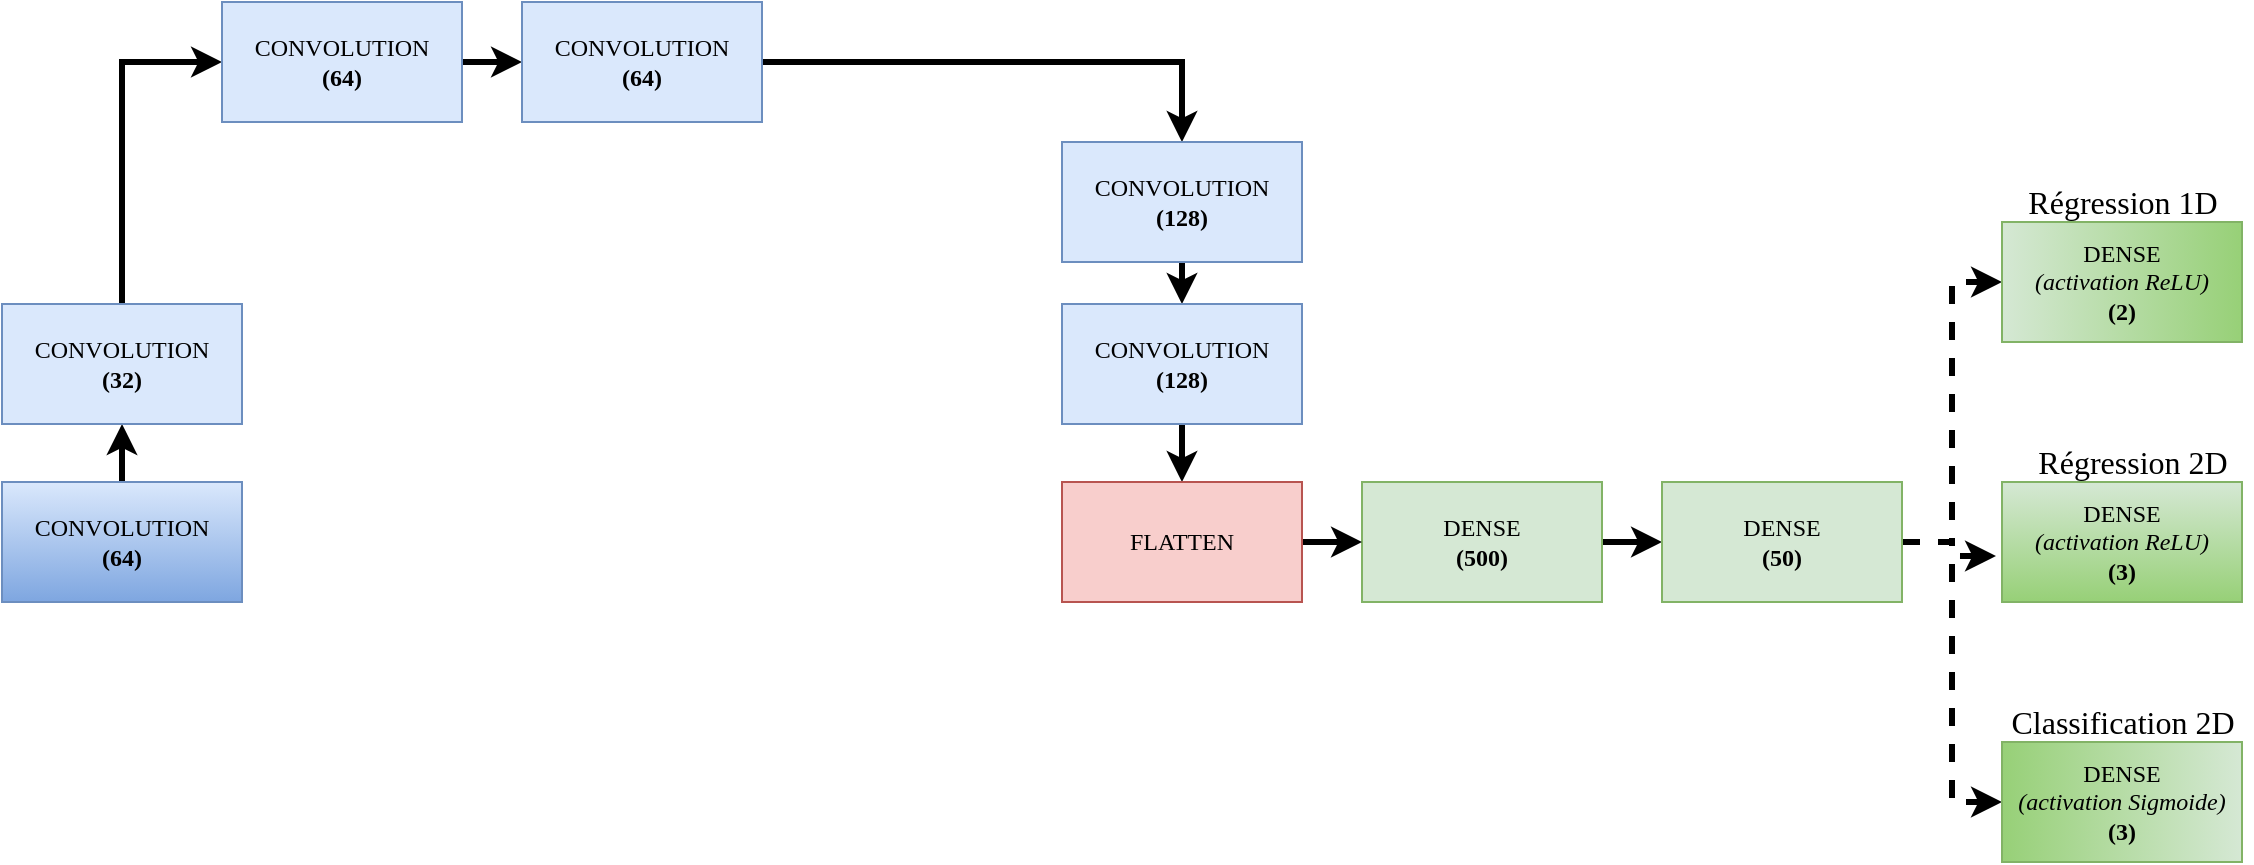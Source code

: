 <mxfile version="13.6.2" type="device" pages="2"><diagram id="00Otvtv3kpeO-yfdXEUo" name="Page-1"><mxGraphModel dx="1072" dy="125" grid="1" gridSize="10" guides="1" tooltips="1" connect="1" arrows="1" fold="1" page="1" pageScale="1" pageWidth="1169" pageHeight="827" math="0" shadow="0"><root><mxCell id="UKNlv2apCD9zDsKlRs_M-0"/><mxCell id="UKNlv2apCD9zDsKlRs_M-1" parent="UKNlv2apCD9zDsKlRs_M-0"/><mxCell id="UKNlv2apCD9zDsKlRs_M-2" style="edgeStyle=orthogonalEdgeStyle;rounded=0;orthogonalLoop=1;jettySize=auto;html=1;exitX=0.5;exitY=0;exitDx=0;exitDy=0;entryX=0.5;entryY=1;entryDx=0;entryDy=0;strokeWidth=3;" parent="UKNlv2apCD9zDsKlRs_M-1" source="UKNlv2apCD9zDsKlRs_M-3" target="UKNlv2apCD9zDsKlRs_M-5" edge="1"><mxGeometry relative="1" as="geometry"/></mxCell><mxCell id="UKNlv2apCD9zDsKlRs_M-3" value="&lt;font face=&quot;Iwona&quot;&gt;CONVOLUTION&lt;br&gt;&lt;b&gt;(64)&lt;/b&gt;&lt;br&gt;&lt;/font&gt;" style="rounded=0;whiteSpace=wrap;html=1;rotation=0;fillColor=#dae8fc;strokeColor=#6c8ebf;gradientColor=#7ea6e0;" parent="UKNlv2apCD9zDsKlRs_M-1" vertex="1"><mxGeometry x="40" y="1350" width="120" height="60" as="geometry"/></mxCell><mxCell id="UKNlv2apCD9zDsKlRs_M-23" style="edgeStyle=orthogonalEdgeStyle;rounded=0;orthogonalLoop=1;jettySize=auto;html=1;exitX=0.5;exitY=0;exitDx=0;exitDy=0;entryX=0;entryY=0.5;entryDx=0;entryDy=0;strokeWidth=3;" parent="UKNlv2apCD9zDsKlRs_M-1" source="UKNlv2apCD9zDsKlRs_M-5" target="UKNlv2apCD9zDsKlRs_M-7" edge="1"><mxGeometry relative="1" as="geometry"><mxPoint x="100" y="1240" as="targetPoint"/></mxGeometry></mxCell><mxCell id="UKNlv2apCD9zDsKlRs_M-5" value="&lt;span style=&quot;font-family: &amp;#34;iwona&amp;#34;&quot;&gt;CONVOLUTION&lt;/span&gt;&lt;font face=&quot;Iwona&quot;&gt;&lt;br&gt;&lt;b&gt;(32)&lt;/b&gt;&lt;br&gt;&lt;/font&gt;" style="rounded=0;whiteSpace=wrap;html=1;rotation=0;fillColor=#dae8fc;strokeColor=#6c8ebf;" parent="UKNlv2apCD9zDsKlRs_M-1" vertex="1"><mxGeometry x="40" y="1261" width="120" height="60" as="geometry"/></mxCell><mxCell id="UKNlv2apCD9zDsKlRs_M-6" style="edgeStyle=orthogonalEdgeStyle;rounded=0;orthogonalLoop=1;jettySize=auto;html=1;exitX=1;exitY=0.5;exitDx=0;exitDy=0;entryX=0;entryY=0.5;entryDx=0;entryDy=0;strokeWidth=3;" parent="UKNlv2apCD9zDsKlRs_M-1" source="UKNlv2apCD9zDsKlRs_M-7" target="UKNlv2apCD9zDsKlRs_M-9" edge="1"><mxGeometry relative="1" as="geometry"/></mxCell><mxCell id="UKNlv2apCD9zDsKlRs_M-7" value="&lt;span style=&quot;font-family: &amp;#34;iwona&amp;#34;&quot;&gt;CONVOLUTION&lt;/span&gt;&lt;font face=&quot;Iwona&quot;&gt;&lt;br&gt;&lt;/font&gt;&lt;b style=&quot;font-family: &amp;#34;iwona&amp;#34;&quot;&gt;(64)&lt;/b&gt;&lt;font face=&quot;Iwona&quot;&gt;&lt;br&gt;&lt;/font&gt;" style="rounded=0;whiteSpace=wrap;html=1;rotation=0;fillColor=#dae8fc;strokeColor=#6c8ebf;" parent="UKNlv2apCD9zDsKlRs_M-1" vertex="1"><mxGeometry x="150" y="1110" width="120" height="60" as="geometry"/></mxCell><mxCell id="UKNlv2apCD9zDsKlRs_M-25" style="edgeStyle=orthogonalEdgeStyle;rounded=0;orthogonalLoop=1;jettySize=auto;html=1;exitX=1;exitY=0.5;exitDx=0;exitDy=0;entryX=0.5;entryY=0;entryDx=0;entryDy=0;strokeWidth=3;" parent="UKNlv2apCD9zDsKlRs_M-1" source="UKNlv2apCD9zDsKlRs_M-9" target="UKNlv2apCD9zDsKlRs_M-11" edge="1"><mxGeometry relative="1" as="geometry"><mxPoint x="450" y="1140" as="targetPoint"/></mxGeometry></mxCell><mxCell id="UKNlv2apCD9zDsKlRs_M-9" value="&lt;span style=&quot;font-family: &amp;#34;iwona&amp;#34;&quot;&gt;CONVOLUTION&lt;/span&gt;&lt;font face=&quot;Iwona&quot;&gt;&lt;br&gt;&lt;/font&gt;&lt;b style=&quot;font-family: &amp;#34;iwona&amp;#34;&quot;&gt;(64)&lt;/b&gt;&lt;font face=&quot;Iwona&quot;&gt;&lt;br&gt;&lt;/font&gt;" style="rounded=0;whiteSpace=wrap;html=1;rotation=0;fillColor=#dae8fc;strokeColor=#6c8ebf;" parent="UKNlv2apCD9zDsKlRs_M-1" vertex="1"><mxGeometry x="300" y="1110" width="120" height="60" as="geometry"/></mxCell><mxCell id="UKNlv2apCD9zDsKlRs_M-10" style="edgeStyle=orthogonalEdgeStyle;rounded=0;orthogonalLoop=1;jettySize=auto;html=1;exitX=0.5;exitY=1;exitDx=0;exitDy=0;entryX=0.5;entryY=0;entryDx=0;entryDy=0;strokeWidth=3;" parent="UKNlv2apCD9zDsKlRs_M-1" source="UKNlv2apCD9zDsKlRs_M-11" target="UKNlv2apCD9zDsKlRs_M-13" edge="1"><mxGeometry relative="1" as="geometry"/></mxCell><mxCell id="UKNlv2apCD9zDsKlRs_M-11" value="&lt;span style=&quot;font-family: &amp;#34;iwona&amp;#34;&quot;&gt;CONVOLUTION&lt;/span&gt;&lt;font face=&quot;Iwona&quot;&gt;&lt;br&gt;&lt;/font&gt;&lt;b style=&quot;font-family: &amp;#34;iwona&amp;#34;&quot;&gt;(128)&lt;/b&gt;&lt;font face=&quot;Iwona&quot;&gt;&lt;br&gt;&lt;/font&gt;" style="rounded=0;whiteSpace=wrap;html=1;rotation=0;fillColor=#dae8fc;strokeColor=#6c8ebf;" parent="UKNlv2apCD9zDsKlRs_M-1" vertex="1"><mxGeometry x="570" y="1180" width="120" height="60" as="geometry"/></mxCell><mxCell id="UKNlv2apCD9zDsKlRs_M-12" style="edgeStyle=orthogonalEdgeStyle;rounded=0;orthogonalLoop=1;jettySize=auto;html=1;exitX=0.5;exitY=1;exitDx=0;exitDy=0;entryX=0.5;entryY=0;entryDx=0;entryDy=0;strokeWidth=3;" parent="UKNlv2apCD9zDsKlRs_M-1" source="UKNlv2apCD9zDsKlRs_M-13" target="UKNlv2apCD9zDsKlRs_M-19" edge="1"><mxGeometry relative="1" as="geometry"/></mxCell><mxCell id="UKNlv2apCD9zDsKlRs_M-13" value="&lt;span style=&quot;font-family: &amp;#34;iwona&amp;#34;&quot;&gt;CONVOLUTION&lt;/span&gt;&lt;font face=&quot;Iwona&quot;&gt;&lt;br&gt;&lt;/font&gt;&lt;b style=&quot;font-family: &amp;#34;iwona&amp;#34;&quot;&gt;(128)&lt;/b&gt;&lt;font face=&quot;Iwona&quot;&gt;&lt;br&gt;&lt;/font&gt;" style="rounded=0;whiteSpace=wrap;html=1;rotation=0;fillColor=#dae8fc;strokeColor=#6c8ebf;" parent="UKNlv2apCD9zDsKlRs_M-1" vertex="1"><mxGeometry x="570" y="1261" width="120" height="60" as="geometry"/></mxCell><mxCell id="UKNlv2apCD9zDsKlRs_M-14" style="edgeStyle=orthogonalEdgeStyle;rounded=0;orthogonalLoop=1;jettySize=auto;html=1;exitX=1;exitY=0.5;exitDx=0;exitDy=0;entryX=0;entryY=0.5;entryDx=0;entryDy=0;strokeWidth=3;" parent="UKNlv2apCD9zDsKlRs_M-1" source="UKNlv2apCD9zDsKlRs_M-15" target="UKNlv2apCD9zDsKlRs_M-17" edge="1"><mxGeometry relative="1" as="geometry"/></mxCell><mxCell id="UKNlv2apCD9zDsKlRs_M-15" value="&lt;font face=&quot;Iwona&quot;&gt;DENSE&lt;br&gt;&lt;/font&gt;&lt;b style=&quot;font-family: &amp;#34;iwona&amp;#34;&quot;&gt;(500)&lt;/b&gt;&lt;font face=&quot;Iwona&quot;&gt;&lt;br&gt;&lt;/font&gt;" style="rounded=0;whiteSpace=wrap;html=1;rotation=0;fillColor=#d5e8d4;strokeColor=#82b366;" parent="UKNlv2apCD9zDsKlRs_M-1" vertex="1"><mxGeometry x="720" y="1350" width="120" height="60" as="geometry"/></mxCell><mxCell id="UKNlv2apCD9zDsKlRs_M-16" style="edgeStyle=orthogonalEdgeStyle;rounded=0;orthogonalLoop=1;jettySize=auto;html=1;exitX=1;exitY=0.5;exitDx=0;exitDy=0;entryX=0;entryY=0.5;entryDx=0;entryDy=0;strokeWidth=3;dashed=1;" parent="UKNlv2apCD9zDsKlRs_M-1" source="UKNlv2apCD9zDsKlRs_M-17" target="UKNlv2apCD9zDsKlRs_M-20" edge="1"><mxGeometry relative="1" as="geometry"/></mxCell><mxCell id="lGXHV72DuJl9iOoLBFFi-2" style="edgeStyle=orthogonalEdgeStyle;rounded=0;orthogonalLoop=1;jettySize=auto;html=1;exitX=1;exitY=0.5;exitDx=0;exitDy=0;entryX=-0.025;entryY=0.617;entryDx=0;entryDy=0;entryPerimeter=0;dashed=1;strokeWidth=3;" parent="UKNlv2apCD9zDsKlRs_M-1" source="UKNlv2apCD9zDsKlRs_M-17" target="lGXHV72DuJl9iOoLBFFi-0" edge="1"><mxGeometry relative="1" as="geometry"/></mxCell><mxCell id="lGXHV72DuJl9iOoLBFFi-3" style="edgeStyle=orthogonalEdgeStyle;rounded=0;orthogonalLoop=1;jettySize=auto;html=1;exitX=1;exitY=0.5;exitDx=0;exitDy=0;entryX=0;entryY=0.5;entryDx=0;entryDy=0;dashed=1;strokeWidth=3;" parent="UKNlv2apCD9zDsKlRs_M-1" source="UKNlv2apCD9zDsKlRs_M-17" target="lGXHV72DuJl9iOoLBFFi-1" edge="1"><mxGeometry relative="1" as="geometry"/></mxCell><mxCell id="UKNlv2apCD9zDsKlRs_M-17" value="&lt;font face=&quot;Iwona&quot;&gt;DENSE&lt;br&gt;&lt;/font&gt;&lt;b style=&quot;font-family: &amp;#34;iwona&amp;#34;&quot;&gt;(50)&lt;/b&gt;&lt;font face=&quot;Iwona&quot;&gt;&lt;br&gt;&lt;/font&gt;" style="rounded=0;whiteSpace=wrap;html=1;rotation=0;fillColor=#d5e8d4;strokeColor=#82b366;" parent="UKNlv2apCD9zDsKlRs_M-1" vertex="1"><mxGeometry x="870" y="1350" width="120" height="60" as="geometry"/></mxCell><mxCell id="UKNlv2apCD9zDsKlRs_M-18" style="edgeStyle=orthogonalEdgeStyle;rounded=0;orthogonalLoop=1;jettySize=auto;html=1;exitX=1;exitY=0.5;exitDx=0;exitDy=0;entryX=0;entryY=0.5;entryDx=0;entryDy=0;strokeWidth=3;" parent="UKNlv2apCD9zDsKlRs_M-1" source="UKNlv2apCD9zDsKlRs_M-19" target="UKNlv2apCD9zDsKlRs_M-15" edge="1"><mxGeometry relative="1" as="geometry"/></mxCell><mxCell id="UKNlv2apCD9zDsKlRs_M-19" value="&lt;font face=&quot;Iwona&quot;&gt;FLATTEN&lt;/font&gt;" style="rounded=0;whiteSpace=wrap;html=1;rotation=0;fillColor=#f8cecc;strokeColor=#b85450;" parent="UKNlv2apCD9zDsKlRs_M-1" vertex="1"><mxGeometry x="570" y="1350" width="120" height="60" as="geometry"/></mxCell><mxCell id="UKNlv2apCD9zDsKlRs_M-20" value="&lt;font face=&quot;Iwona&quot;&gt;DENSE&lt;br&gt;&lt;i&gt;(activation ReLU)&lt;br&gt;&lt;/i&gt;&lt;/font&gt;&lt;b style=&quot;font-family: &amp;#34;iwona&amp;#34;&quot;&gt;(2)&lt;/b&gt;&lt;font face=&quot;Iwona&quot;&gt;&lt;i&gt;&lt;br&gt;&lt;/i&gt;&lt;/font&gt;" style="rounded=0;whiteSpace=wrap;html=1;rotation=0;fillColor=#d5e8d4;strokeColor=#82b366;gradientColor=#97d077;gradientDirection=east;" parent="UKNlv2apCD9zDsKlRs_M-1" vertex="1"><mxGeometry x="1040" y="1220" width="120" height="60" as="geometry"/></mxCell><mxCell id="lGXHV72DuJl9iOoLBFFi-0" value="&lt;font face=&quot;Iwona&quot;&gt;DENSE&lt;br&gt;&lt;/font&gt;&lt;i style=&quot;font-family: &amp;#34;iwona&amp;#34;&quot;&gt;(activation ReLU)&lt;/i&gt;&lt;font face=&quot;Iwona&quot;&gt;&lt;i&gt;&lt;br&gt;&lt;/i&gt;&lt;/font&gt;&lt;b style=&quot;font-family: &amp;#34;iwona&amp;#34;&quot;&gt;(3)&lt;/b&gt;&lt;font face=&quot;Iwona&quot;&gt;&lt;i&gt;&lt;br&gt;&lt;/i&gt;&lt;/font&gt;" style="rounded=0;whiteSpace=wrap;html=1;rotation=0;fillColor=#d5e8d4;strokeColor=#82b366;gradientColor=#97d077;" parent="UKNlv2apCD9zDsKlRs_M-1" vertex="1"><mxGeometry x="1040" y="1350" width="120" height="60" as="geometry"/></mxCell><mxCell id="lGXHV72DuJl9iOoLBFFi-1" value="&lt;font face=&quot;Iwona&quot;&gt;DENSE&lt;br&gt;&lt;/font&gt;&lt;i style=&quot;font-family: &amp;#34;iwona&amp;#34;&quot;&gt;(activation Sigmoide)&lt;/i&gt;&lt;font face=&quot;Iwona&quot;&gt;&lt;i&gt;&lt;br&gt;&lt;/i&gt;&lt;/font&gt;&lt;b style=&quot;font-family: &amp;#34;iwona&amp;#34;&quot;&gt;(3)&lt;/b&gt;&lt;font face=&quot;Iwona&quot;&gt;&lt;i&gt;&lt;br&gt;&lt;/i&gt;&lt;/font&gt;" style="rounded=0;whiteSpace=wrap;html=1;rotation=0;fillColor=#d5e8d4;strokeColor=#82b366;gradientColor=#97d077;gradientDirection=west;" parent="UKNlv2apCD9zDsKlRs_M-1" vertex="1"><mxGeometry x="1040" y="1480" width="120" height="60" as="geometry"/></mxCell><mxCell id="lGXHV72DuJl9iOoLBFFi-4" value="&lt;font face=&quot;Iwona&quot; style=&quot;font-size: 16px&quot;&gt;Régression 1D&lt;/font&gt;" style="text;html=1;align=center;verticalAlign=middle;resizable=0;points=[];autosize=1;" parent="UKNlv2apCD9zDsKlRs_M-1" vertex="1"><mxGeometry x="1040" y="1200" width="120" height="20" as="geometry"/></mxCell><mxCell id="lGXHV72DuJl9iOoLBFFi-5" value="&lt;font face=&quot;Iwona&quot; style=&quot;font-size: 16px&quot;&gt;Régression 2D&lt;/font&gt;" style="text;html=1;align=center;verticalAlign=middle;resizable=0;points=[];autosize=1;" parent="UKNlv2apCD9zDsKlRs_M-1" vertex="1"><mxGeometry x="1045" y="1330" width="120" height="20" as="geometry"/></mxCell><mxCell id="lGXHV72DuJl9iOoLBFFi-6" value="&lt;font face=&quot;Iwona&quot; style=&quot;font-size: 16px&quot;&gt;Classification 2D&lt;/font&gt;" style="text;html=1;align=center;verticalAlign=middle;resizable=0;points=[];autosize=1;" parent="UKNlv2apCD9zDsKlRs_M-1" vertex="1"><mxGeometry x="1035" y="1460" width="130" height="20" as="geometry"/></mxCell></root></mxGraphModel></diagram><diagram id="0EW_c9BP7bmkgiEVMeh-" name="Page-2"><mxGraphModel dx="1072" dy="125" grid="1" gridSize="10" guides="1" tooltips="1" connect="1" arrows="1" fold="1" page="1" pageScale="1" pageWidth="1169" pageHeight="827" math="0" shadow="0"><root><mxCell id="0"/><mxCell id="1" parent="0"/><mxCell id="5w7G6gvOBZola3X3LOAQ-1" style="edgeStyle=orthogonalEdgeStyle;rounded=0;orthogonalLoop=1;jettySize=auto;html=1;exitX=0.5;exitY=0;exitDx=0;exitDy=0;entryX=0.5;entryY=1;entryDx=0;entryDy=0;strokeWidth=3;" parent="1" source="5w7G6gvOBZola3X3LOAQ-2" target="5w7G6gvOBZola3X3LOAQ-4" edge="1"><mxGeometry relative="1" as="geometry"/></mxCell><mxCell id="5w7G6gvOBZola3X3LOAQ-2" value="&lt;font face=&quot;Iwona&quot;&gt;CONVOLUTION&lt;br&gt;&lt;i&gt;(couche d'entrée)&lt;/i&gt;&lt;br&gt;&lt;b&gt;(64)&lt;/b&gt;&lt;br&gt;&lt;/font&gt;" style="rounded=0;whiteSpace=wrap;html=1;rotation=0;fillColor=#dae8fc;strokeColor=#6c8ebf;gradientColor=#7ea6e0;" parent="1" vertex="1"><mxGeometry x="40" y="1350" width="120" height="60" as="geometry"/></mxCell><mxCell id="5w7G6gvOBZola3X3LOAQ-3" style="edgeStyle=orthogonalEdgeStyle;rounded=0;orthogonalLoop=1;jettySize=auto;html=1;exitX=0.5;exitY=0;exitDx=0;exitDy=0;entryX=0;entryY=0.5;entryDx=0;entryDy=0;strokeWidth=3;" parent="1" source="5w7G6gvOBZola3X3LOAQ-4" target="5w7G6gvOBZola3X3LOAQ-6" edge="1"><mxGeometry relative="1" as="geometry"><mxPoint x="100" y="1240" as="targetPoint"/></mxGeometry></mxCell><mxCell id="5w7G6gvOBZola3X3LOAQ-4" value="&lt;span style=&quot;font-family: &amp;#34;iwona&amp;#34;&quot;&gt;CONVOLUTION&lt;/span&gt;&lt;font face=&quot;Iwona&quot;&gt;&lt;br&gt;&lt;b&gt;(32)&lt;/b&gt;&lt;br&gt;&lt;/font&gt;" style="rounded=0;whiteSpace=wrap;html=1;rotation=0;fillColor=#dae8fc;strokeColor=#6c8ebf;" parent="1" vertex="1"><mxGeometry x="40" y="1261" width="120" height="60" as="geometry"/></mxCell><mxCell id="5w7G6gvOBZola3X3LOAQ-5" style="edgeStyle=orthogonalEdgeStyle;rounded=0;orthogonalLoop=1;jettySize=auto;html=1;exitX=1;exitY=0.5;exitDx=0;exitDy=0;entryX=0;entryY=0.5;entryDx=0;entryDy=0;strokeWidth=3;" parent="1" source="5w7G6gvOBZola3X3LOAQ-6" target="5w7G6gvOBZola3X3LOAQ-8" edge="1"><mxGeometry relative="1" as="geometry"/></mxCell><mxCell id="5w7G6gvOBZola3X3LOAQ-6" value="&lt;span style=&quot;font-family: &amp;#34;iwona&amp;#34;&quot;&gt;CONVOLUTION&lt;/span&gt;&lt;font face=&quot;Iwona&quot;&gt;&lt;br&gt;&lt;/font&gt;&lt;b style=&quot;font-family: &amp;#34;iwona&amp;#34;&quot;&gt;(64)&lt;/b&gt;&lt;font face=&quot;Iwona&quot;&gt;&lt;br&gt;&lt;/font&gt;" style="rounded=0;whiteSpace=wrap;html=1;rotation=0;fillColor=#dae8fc;strokeColor=#6c8ebf;" parent="1" vertex="1"><mxGeometry x="150" y="1110" width="120" height="60" as="geometry"/></mxCell><mxCell id="5w7G6gvOBZola3X3LOAQ-7" style="edgeStyle=orthogonalEdgeStyle;rounded=0;orthogonalLoop=1;jettySize=auto;html=1;exitX=1;exitY=0.5;exitDx=0;exitDy=0;entryX=0.5;entryY=0;entryDx=0;entryDy=0;strokeWidth=3;" parent="1" source="5w7G6gvOBZola3X3LOAQ-8" target="5w7G6gvOBZola3X3LOAQ-10" edge="1"><mxGeometry relative="1" as="geometry"><mxPoint x="450" y="1140" as="targetPoint"/></mxGeometry></mxCell><mxCell id="5w7G6gvOBZola3X3LOAQ-8" value="&lt;span style=&quot;font-family: &amp;#34;iwona&amp;#34;&quot;&gt;CONVOLUTION&lt;/span&gt;&lt;font face=&quot;Iwona&quot;&gt;&lt;br&gt;&lt;/font&gt;&lt;b style=&quot;font-family: &amp;#34;iwona&amp;#34;&quot;&gt;(64)&lt;/b&gt;&lt;font face=&quot;Iwona&quot;&gt;&lt;br&gt;&lt;/font&gt;" style="rounded=0;whiteSpace=wrap;html=1;rotation=0;fillColor=#dae8fc;strokeColor=#6c8ebf;" parent="1" vertex="1"><mxGeometry x="300" y="1110" width="120" height="60" as="geometry"/></mxCell><mxCell id="5w7G6gvOBZola3X3LOAQ-9" style="edgeStyle=orthogonalEdgeStyle;rounded=0;orthogonalLoop=1;jettySize=auto;html=1;exitX=0.5;exitY=1;exitDx=0;exitDy=0;entryX=0.5;entryY=0;entryDx=0;entryDy=0;strokeWidth=3;" parent="1" source="5w7G6gvOBZola3X3LOAQ-10" target="5w7G6gvOBZola3X3LOAQ-12" edge="1"><mxGeometry relative="1" as="geometry"/></mxCell><mxCell id="5w7G6gvOBZola3X3LOAQ-10" value="&lt;span style=&quot;font-family: &amp;#34;iwona&amp;#34;&quot;&gt;CONVOLUTION&lt;/span&gt;&lt;font face=&quot;Iwona&quot;&gt;&lt;br&gt;&lt;/font&gt;&lt;b style=&quot;font-family: &amp;#34;iwona&amp;#34;&quot;&gt;(128)&lt;/b&gt;&lt;font face=&quot;Iwona&quot;&gt;&lt;br&gt;&lt;/font&gt;" style="rounded=0;whiteSpace=wrap;html=1;rotation=0;fillColor=#dae8fc;strokeColor=#6c8ebf;" parent="1" vertex="1"><mxGeometry x="570" y="1180" width="120" height="60" as="geometry"/></mxCell><mxCell id="5w7G6gvOBZola3X3LOAQ-11" style="edgeStyle=orthogonalEdgeStyle;rounded=0;orthogonalLoop=1;jettySize=auto;html=1;exitX=0.5;exitY=1;exitDx=0;exitDy=0;entryX=0.5;entryY=0;entryDx=0;entryDy=0;strokeWidth=3;" parent="1" source="5w7G6gvOBZola3X3LOAQ-12" target="5w7G6gvOBZola3X3LOAQ-18" edge="1"><mxGeometry relative="1" as="geometry"/></mxCell><mxCell id="5w7G6gvOBZola3X3LOAQ-12" value="&lt;span style=&quot;font-family: &amp;#34;iwona&amp;#34;&quot;&gt;CONVOLUTION&lt;/span&gt;&lt;font face=&quot;Iwona&quot;&gt;&lt;br&gt;&lt;/font&gt;&lt;b style=&quot;font-family: &amp;#34;iwona&amp;#34;&quot;&gt;(128)&lt;/b&gt;&lt;font face=&quot;Iwona&quot;&gt;&lt;br&gt;&lt;/font&gt;" style="rounded=0;whiteSpace=wrap;html=1;rotation=0;fillColor=#dae8fc;strokeColor=#6c8ebf;" parent="1" vertex="1"><mxGeometry x="570" y="1261" width="120" height="60" as="geometry"/></mxCell><mxCell id="5w7G6gvOBZola3X3LOAQ-13" style="edgeStyle=orthogonalEdgeStyle;rounded=0;orthogonalLoop=1;jettySize=auto;html=1;exitX=1;exitY=0.5;exitDx=0;exitDy=0;entryX=0;entryY=0.5;entryDx=0;entryDy=0;strokeWidth=3;" parent="1" source="5w7G6gvOBZola3X3LOAQ-14" target="5w7G6gvOBZola3X3LOAQ-16" edge="1"><mxGeometry relative="1" as="geometry"/></mxCell><mxCell id="5w7G6gvOBZola3X3LOAQ-14" value="&lt;font face=&quot;Iwona&quot;&gt;DENSE&lt;br&gt;&lt;/font&gt;&lt;b style=&quot;font-family: &amp;#34;iwona&amp;#34;&quot;&gt;(500)&lt;/b&gt;&lt;font face=&quot;Iwona&quot;&gt;&lt;br&gt;&lt;/font&gt;" style="rounded=0;whiteSpace=wrap;html=1;rotation=0;fillColor=#d5e8d4;strokeColor=#82b366;" parent="1" vertex="1"><mxGeometry x="720" y="1350" width="120" height="60" as="geometry"/></mxCell><mxCell id="5w7G6gvOBZola3X3LOAQ-16" value="&lt;font face=&quot;Iwona&quot;&gt;DENSE&lt;br&gt;&lt;/font&gt;&lt;b style=&quot;font-family: &amp;#34;iwona&amp;#34;&quot;&gt;(50)&lt;/b&gt;&lt;font face=&quot;Iwona&quot;&gt;&lt;br&gt;&lt;/font&gt;" style="rounded=0;whiteSpace=wrap;html=1;rotation=0;fillColor=#d5e8d4;strokeColor=#82b366;" parent="1" vertex="1"><mxGeometry x="870" y="1350" width="120" height="60" as="geometry"/></mxCell><mxCell id="5w7G6gvOBZola3X3LOAQ-17" style="edgeStyle=orthogonalEdgeStyle;rounded=0;orthogonalLoop=1;jettySize=auto;html=1;exitX=1;exitY=0.5;exitDx=0;exitDy=0;entryX=0;entryY=0.5;entryDx=0;entryDy=0;strokeWidth=3;" parent="1" source="5w7G6gvOBZola3X3LOAQ-18" target="5w7G6gvOBZola3X3LOAQ-14" edge="1"><mxGeometry relative="1" as="geometry"/></mxCell><mxCell id="5w7G6gvOBZola3X3LOAQ-18" value="&lt;font face=&quot;Iwona&quot;&gt;FLATTEN&lt;/font&gt;" style="rounded=0;whiteSpace=wrap;html=1;rotation=0;fillColor=#f8cecc;strokeColor=#b85450;" parent="1" vertex="1"><mxGeometry x="570" y="1350" width="120" height="60" as="geometry"/></mxCell><mxCell id="shB4iU0m-5nLRBS1uJIY-1" style="edgeStyle=orthogonalEdgeStyle;rounded=0;orthogonalLoop=1;jettySize=auto;html=1;exitX=1;exitY=0.5;exitDx=0;exitDy=0;entryX=0;entryY=0.5;entryDx=0;entryDy=0;strokeWidth=3;dashed=1;" parent="1" target="shB4iU0m-5nLRBS1uJIY-4" edge="1"><mxGeometry relative="1" as="geometry"><mxPoint x="990" y="1380" as="sourcePoint"/></mxGeometry></mxCell><mxCell id="shB4iU0m-5nLRBS1uJIY-2" style="edgeStyle=orthogonalEdgeStyle;rounded=0;orthogonalLoop=1;jettySize=auto;html=1;exitX=1;exitY=0.5;exitDx=0;exitDy=0;entryX=-0.025;entryY=0.617;entryDx=0;entryDy=0;entryPerimeter=0;dashed=1;strokeWidth=3;" parent="1" target="shB4iU0m-5nLRBS1uJIY-5" edge="1"><mxGeometry relative="1" as="geometry"><mxPoint x="990" y="1380" as="sourcePoint"/></mxGeometry></mxCell><mxCell id="shB4iU0m-5nLRBS1uJIY-3" style="edgeStyle=orthogonalEdgeStyle;rounded=0;orthogonalLoop=1;jettySize=auto;html=1;exitX=1;exitY=0.5;exitDx=0;exitDy=0;entryX=0;entryY=0.5;entryDx=0;entryDy=0;dashed=1;strokeWidth=3;" parent="1" target="shB4iU0m-5nLRBS1uJIY-6" edge="1"><mxGeometry relative="1" as="geometry"><mxPoint x="990" y="1380" as="sourcePoint"/></mxGeometry></mxCell><mxCell id="shB4iU0m-5nLRBS1uJIY-4" value="&lt;font face=&quot;Iwona&quot;&gt;DENSE&lt;br&gt;&lt;i&gt;(couche de sortie)&lt;br&gt;&lt;/i&gt;&lt;/font&gt;&lt;b style=&quot;font-family: &amp;#34;iwona&amp;#34;&quot;&gt;(2)&lt;/b&gt;&lt;font face=&quot;Iwona&quot;&gt;&lt;i&gt;&lt;br&gt;&lt;/i&gt;&lt;/font&gt;" style="rounded=0;whiteSpace=wrap;html=1;rotation=0;fillColor=#d5e8d4;strokeColor=#82b366;gradientColor=#97d077;gradientDirection=east;" parent="1" vertex="1"><mxGeometry x="1040" y="1220" width="120" height="60" as="geometry"/></mxCell><mxCell id="shB4iU0m-5nLRBS1uJIY-5" value="&lt;font face=&quot;Iwona&quot;&gt;DENSE&lt;br&gt;&lt;i&gt;(couche de sortie)&lt;br&gt;&lt;/i&gt;&lt;/font&gt;&lt;b style=&quot;font-family: &amp;#34;iwona&amp;#34;&quot;&gt;(3)&lt;/b&gt;&lt;font face=&quot;Iwona&quot;&gt;&lt;i&gt;&lt;br&gt;&lt;/i&gt;&lt;/font&gt;" style="rounded=0;whiteSpace=wrap;html=1;rotation=0;fillColor=#d5e8d4;strokeColor=#82b366;gradientColor=#97d077;" parent="1" vertex="1"><mxGeometry x="1040" y="1350" width="120" height="60" as="geometry"/></mxCell><mxCell id="shB4iU0m-5nLRBS1uJIY-6" value="&lt;font face=&quot;Iwona&quot;&gt;DENSE&lt;br&gt;&lt;i&gt;(couche de sortie)&lt;br&gt;&lt;/i&gt;&lt;/font&gt;&lt;b style=&quot;font-family: &amp;#34;iwona&amp;#34;&quot;&gt;(3)&lt;/b&gt;&lt;font face=&quot;Iwona&quot;&gt;&lt;i&gt;&lt;br&gt;&lt;/i&gt;&lt;/font&gt;" style="rounded=0;whiteSpace=wrap;html=1;rotation=0;fillColor=#d5e8d4;strokeColor=#82b366;gradientColor=#97d077;gradientDirection=west;" parent="1" vertex="1"><mxGeometry x="1040" y="1480" width="120" height="60" as="geometry"/></mxCell><mxCell id="shB4iU0m-5nLRBS1uJIY-7" value="&lt;font face=&quot;Iwona&quot; style=&quot;font-size: 16px&quot;&gt;Régression 1D&lt;/font&gt;" style="text;html=1;align=center;verticalAlign=middle;resizable=0;points=[];autosize=1;" parent="1" vertex="1"><mxGeometry x="1040" y="1200" width="120" height="20" as="geometry"/></mxCell><mxCell id="shB4iU0m-5nLRBS1uJIY-8" value="&lt;font face=&quot;Iwona&quot; style=&quot;font-size: 16px&quot;&gt;Régression 2D&lt;/font&gt;" style="text;html=1;align=center;verticalAlign=middle;resizable=0;points=[];autosize=1;" parent="1" vertex="1"><mxGeometry x="1045" y="1330" width="120" height="20" as="geometry"/></mxCell><mxCell id="shB4iU0m-5nLRBS1uJIY-9" value="&lt;font face=&quot;Iwona&quot; style=&quot;font-size: 16px&quot;&gt;Classification 2D&lt;/font&gt;" style="text;html=1;align=center;verticalAlign=middle;resizable=0;points=[];autosize=1;" parent="1" vertex="1"><mxGeometry x="1035" y="1460" width="130" height="20" as="geometry"/></mxCell></root></mxGraphModel></diagram></mxfile>